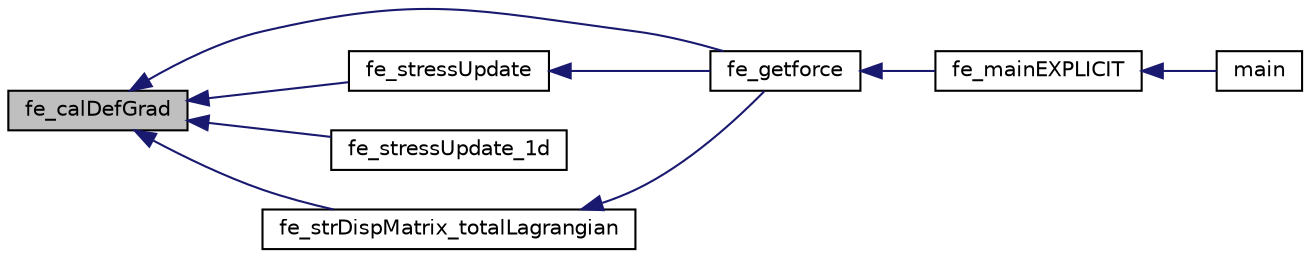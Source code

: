 digraph "fe_calDefGrad"
{
  edge [fontname="Helvetica",fontsize="10",labelfontname="Helvetica",labelfontsize="10"];
  node [fontname="Helvetica",fontsize="10",shape=record];
  rankdir="LR";
  Node20 [label="fe_calDefGrad",height=0.2,width=0.4,color="black", fillcolor="grey75", style="filled", fontcolor="black"];
  Node20 -> Node21 [dir="back",color="midnightblue",fontsize="10",style="solid",fontname="Helvetica"];
  Node21 [label="fe_getforce",height=0.2,width=0.4,color="black", fillcolor="white", style="filled",URL="$fe__getforce_8cpp.html#aa8f7f6d72c6b57c721b23a38e2e20fc5"];
  Node21 -> Node22 [dir="back",color="midnightblue",fontsize="10",style="solid",fontname="Helvetica"];
  Node22 [label="fe_mainEXPLICIT",height=0.2,width=0.4,color="black", fillcolor="white", style="filled",URL="$fe__main_e_x_p_l_i_c_i_t_8cpp.html#ab2f8704631ca6c23a453d1905efbb162",tooltip="This function carries out the explicit dynamic analysis of the FEM problem. "];
  Node22 -> Node23 [dir="back",color="midnightblue",fontsize="10",style="solid",fontname="Helvetica"];
  Node23 [label="main",height=0.2,width=0.4,color="black", fillcolor="white", style="filled",URL="$main_8cpp.html#ae66f6b31b5ad750f1fe042a706a4e3d4"];
  Node20 -> Node24 [dir="back",color="midnightblue",fontsize="10",style="solid",fontname="Helvetica"];
  Node24 [label="fe_stressUpdate",height=0.2,width=0.4,color="black", fillcolor="white", style="filled",URL="$fe__stress_update_8cpp.html#a7d0fd8cfef8b891901eb6f0f780fd9f2"];
  Node24 -> Node21 [dir="back",color="midnightblue",fontsize="10",style="solid",fontname="Helvetica"];
  Node20 -> Node25 [dir="back",color="midnightblue",fontsize="10",style="solid",fontname="Helvetica"];
  Node25 [label="fe_stressUpdate_1d",height=0.2,width=0.4,color="black", fillcolor="white", style="filled",URL="$fe__stress_update_8cpp.html#a94c1b672863e28bc2c70d08726939929"];
  Node20 -> Node26 [dir="back",color="midnightblue",fontsize="10",style="solid",fontname="Helvetica"];
  Node26 [label="fe_strDispMatrix_totalLagrangian",height=0.2,width=0.4,color="black", fillcolor="white", style="filled",URL="$fe__str_disp_matrix_8cpp.html#a8c9fd519c93c847cdf52de947964eb67"];
  Node26 -> Node21 [dir="back",color="midnightblue",fontsize="10",style="solid",fontname="Helvetica"];
}
